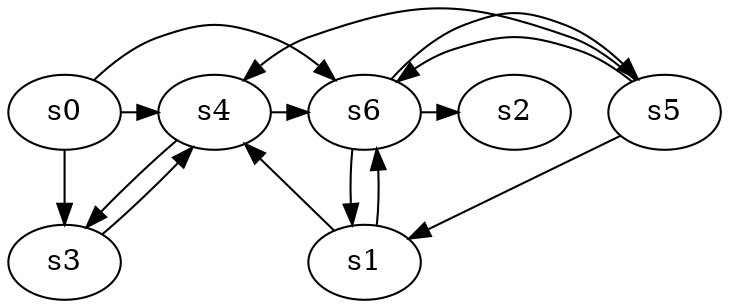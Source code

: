 digraph game_0711_complex_7 {
    s0 [name="s0", player=0];
    s1 [name="s1", player=1, target=1];
    s2 [name="s2", player=1, target=1];
    s3 [name="s3", player=0, target=1];
    s4 [name="s4", player=0];
    s5 [name="s5", player=1];
    s6 [name="s6", player=1, target=1];

    s0 -> s3;
    s0 -> s4 [constraint="time == 14 || time == 15 || time == 17 || time == 20"];
    s0 -> s6 [constraint="time % 3 == 0"];
    s1 -> s4 [constraint="time % 3 == 1 && time % 5 == 0"];
    s1 -> s6 [constraint="time == 8 || time == 16"];
    s3 -> s4 [constraint="time % 2 == 0 || time % 2 == 1"];
    s4 -> s3 [constraint="time % 3 == 1 || time % 2 == 0"];
    s4 -> s6 [constraint="time == 4 || time == 6 || time == 19 || time == 20"];
    s5 -> s1 [constraint="time == 8 || time == 13 || time == 24 || time == 26"];
    s5 -> s4 [constraint="time % 3 == 2 && time % 3 == 2"];
    s5 -> s6 [constraint="!(time % 5 == 1)"];
    s6 -> s1;
    s6 -> s2 [constraint="time % 8 == 7"];
    s6 -> s5 [constraint="!(time % 3 == 2)"];
}

